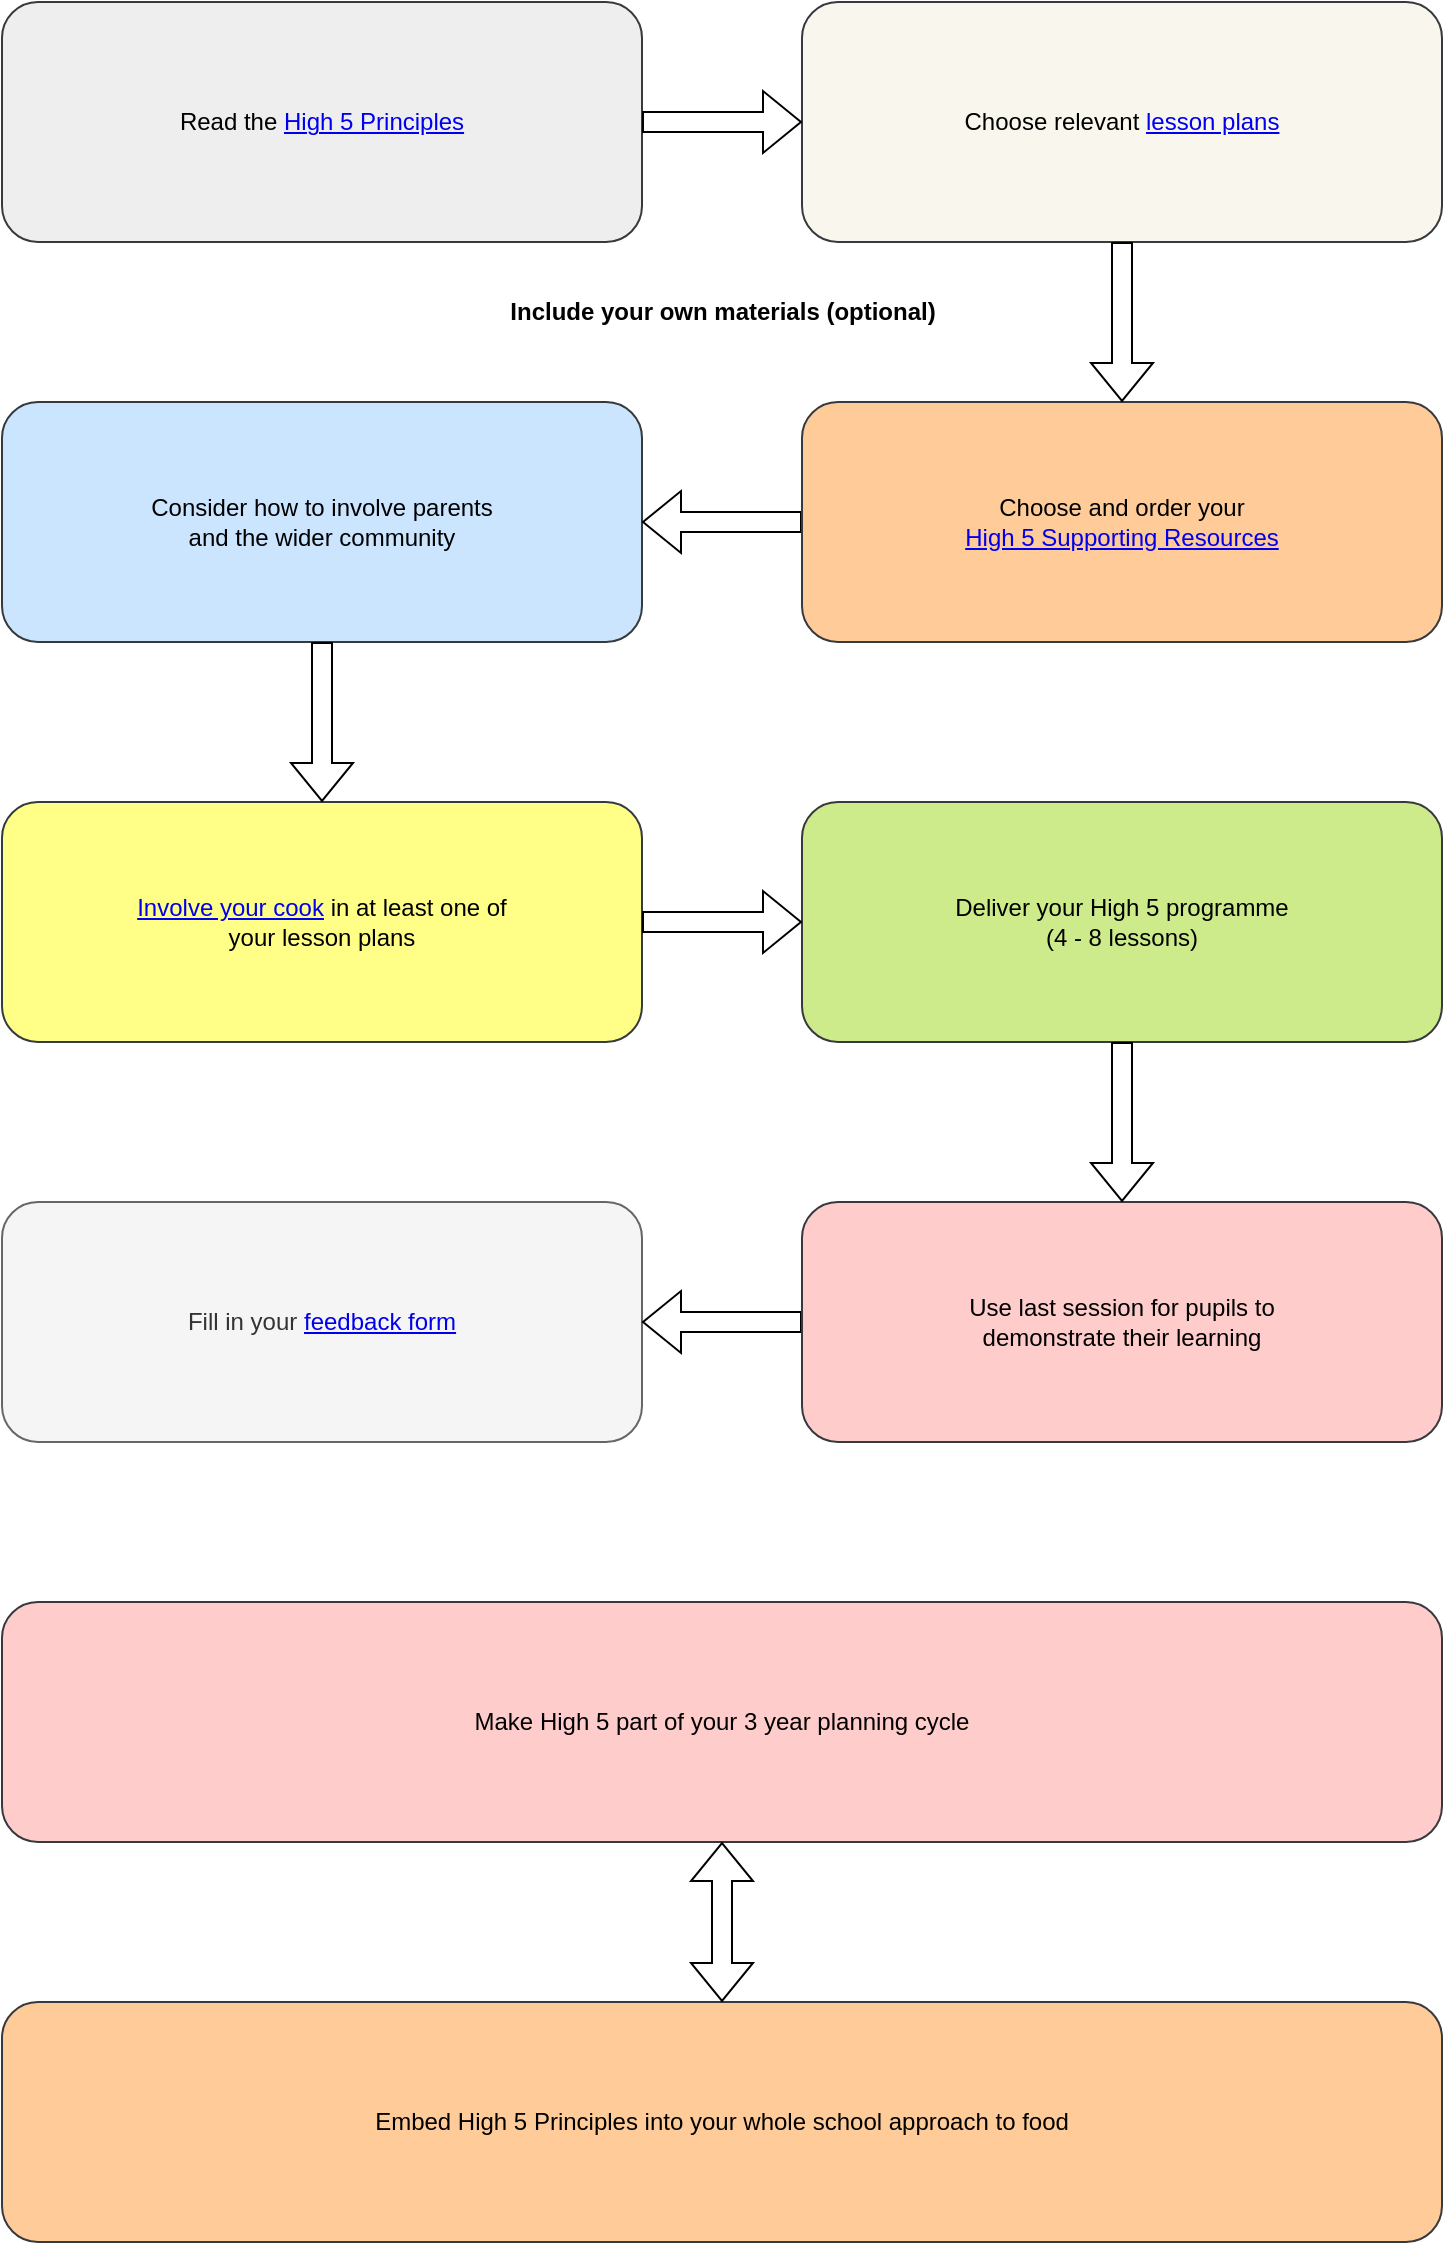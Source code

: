 <mxfile version="20.8.13" type="github">
  <diagram name="Page-1" id="18qpsOpHfNlkTKjGcvZA">
    <mxGraphModel dx="1220" dy="751" grid="1" gridSize="10" guides="1" tooltips="1" connect="1" arrows="1" fold="1" page="1" pageScale="1" pageWidth="827" pageHeight="1169" math="0" shadow="0">
      <root>
        <mxCell id="0" />
        <mxCell id="1" parent="0" />
        <mxCell id="LWbAsCwoJhyLVax1-sXV-1" value="Read the &lt;a href=&quot;https://www.highfive.scot.nhs.uk/toolkit/highfive-principles/&quot;&gt;High 5 Principles&lt;/a&gt;" style="rounded=1;whiteSpace=wrap;html=1;fillColor=#eeeeee;strokeColor=#36393d;" vertex="1" parent="1">
          <mxGeometry x="54" y="40" width="320" height="120" as="geometry" />
        </mxCell>
        <mxCell id="LWbAsCwoJhyLVax1-sXV-2" value="Choose relevant &lt;a href=&quot;https://www.highfive.scot.nhs.uk/toolkit/lesson-plans/&quot;&gt;lesson plans&lt;/a&gt;" style="rounded=1;whiteSpace=wrap;html=1;fillColor=#f9f7ed;strokeColor=#36393d;" vertex="1" parent="1">
          <mxGeometry x="454" y="40" width="320" height="120" as="geometry" />
        </mxCell>
        <mxCell id="LWbAsCwoJhyLVax1-sXV-13" value="" style="edgeStyle=orthogonalEdgeStyle;rounded=0;orthogonalLoop=1;jettySize=auto;html=1;shape=flexArrow;" edge="1" parent="1" source="LWbAsCwoJhyLVax1-sXV-1" target="LWbAsCwoJhyLVax1-sXV-2">
          <mxGeometry relative="1" as="geometry" />
        </mxCell>
        <mxCell id="LWbAsCwoJhyLVax1-sXV-3" value="Consider how to involve parents&lt;br&gt;and the wider community" style="rounded=1;whiteSpace=wrap;html=1;fillColor=#cce5ff;strokeColor=#36393d;" vertex="1" parent="1">
          <mxGeometry x="54" y="240" width="320" height="120" as="geometry" />
        </mxCell>
        <mxCell id="LWbAsCwoJhyLVax1-sXV-15" value="" style="edgeStyle=orthogonalEdgeStyle;rounded=0;orthogonalLoop=1;jettySize=auto;html=1;shape=flexArrow;" edge="1" parent="1" source="LWbAsCwoJhyLVax1-sXV-4" target="LWbAsCwoJhyLVax1-sXV-3">
          <mxGeometry relative="1" as="geometry" />
        </mxCell>
        <mxCell id="LWbAsCwoJhyLVax1-sXV-4" value="Choose and order your &lt;br&gt;&lt;a href=&quot;https://www.highfive.scot.nhs.uk/toolkit/running-a-highfive-programme/high-5-resources/&quot;&gt;High 5 Supporting Resources&lt;/a&gt;" style="rounded=1;whiteSpace=wrap;html=1;fillColor=#ffcc99;strokeColor=#36393d;" vertex="1" parent="1">
          <mxGeometry x="454" y="240" width="320" height="120" as="geometry" />
        </mxCell>
        <mxCell id="LWbAsCwoJhyLVax1-sXV-14" value="" style="edgeStyle=orthogonalEdgeStyle;rounded=0;orthogonalLoop=1;jettySize=auto;html=1;shape=flexArrow;" edge="1" parent="1" source="LWbAsCwoJhyLVax1-sXV-2" target="LWbAsCwoJhyLVax1-sXV-4">
          <mxGeometry relative="1" as="geometry" />
        </mxCell>
        <mxCell id="LWbAsCwoJhyLVax1-sXV-5" value="&lt;a href=&quot;https://www.highfive.scot.nhs.uk/toolkit/running-a-highfive-programme/involving-your-cook/&quot;&gt;Involve your cook&lt;/a&gt; in at least one of &lt;br&gt;your lesson plans" style="rounded=1;whiteSpace=wrap;html=1;fillColor=#ffff88;strokeColor=#36393d;" vertex="1" parent="1">
          <mxGeometry x="54" y="440" width="320" height="120" as="geometry" />
        </mxCell>
        <mxCell id="LWbAsCwoJhyLVax1-sXV-16" value="" style="edgeStyle=orthogonalEdgeStyle;rounded=0;orthogonalLoop=1;jettySize=auto;html=1;shape=flexArrow;" edge="1" parent="1" source="LWbAsCwoJhyLVax1-sXV-3" target="LWbAsCwoJhyLVax1-sXV-5">
          <mxGeometry relative="1" as="geometry" />
        </mxCell>
        <mxCell id="LWbAsCwoJhyLVax1-sXV-6" value="Deliver your High 5 programme&lt;br&gt;(4 - 8 lessons)" style="rounded=1;whiteSpace=wrap;html=1;fillColor=#cdeb8b;strokeColor=#36393d;" vertex="1" parent="1">
          <mxGeometry x="454" y="440" width="320" height="120" as="geometry" />
        </mxCell>
        <mxCell id="LWbAsCwoJhyLVax1-sXV-17" value="" style="edgeStyle=orthogonalEdgeStyle;rounded=0;orthogonalLoop=1;jettySize=auto;html=1;shape=flexArrow;" edge="1" parent="1" source="LWbAsCwoJhyLVax1-sXV-5" target="LWbAsCwoJhyLVax1-sXV-6">
          <mxGeometry relative="1" as="geometry" />
        </mxCell>
        <mxCell id="LWbAsCwoJhyLVax1-sXV-7" value="Fill in your &lt;a href=&quot;https://www.highfive.scot.nhs.uk/toolkit/running-a-highfive-programme/feedback-form/&quot;&gt;feedback form&lt;/a&gt;" style="rounded=1;whiteSpace=wrap;html=1;fillColor=#f5f5f5;fontColor=#333333;strokeColor=#666666;" vertex="1" parent="1">
          <mxGeometry x="54" y="640" width="320" height="120" as="geometry" />
        </mxCell>
        <mxCell id="LWbAsCwoJhyLVax1-sXV-19" value="" style="edgeStyle=orthogonalEdgeStyle;rounded=0;orthogonalLoop=1;jettySize=auto;html=1;shape=flexArrow;" edge="1" parent="1" source="LWbAsCwoJhyLVax1-sXV-8" target="LWbAsCwoJhyLVax1-sXV-7">
          <mxGeometry relative="1" as="geometry" />
        </mxCell>
        <mxCell id="LWbAsCwoJhyLVax1-sXV-8" value="Use last session for pupils to &lt;br&gt;demonstrate their learning" style="rounded=1;whiteSpace=wrap;html=1;fillColor=#ffcccc;strokeColor=#36393d;" vertex="1" parent="1">
          <mxGeometry x="454" y="640" width="320" height="120" as="geometry" />
        </mxCell>
        <mxCell id="LWbAsCwoJhyLVax1-sXV-18" value="" style="edgeStyle=orthogonalEdgeStyle;rounded=0;orthogonalLoop=1;jettySize=auto;html=1;shape=flexArrow;" edge="1" parent="1" source="LWbAsCwoJhyLVax1-sXV-6" target="LWbAsCwoJhyLVax1-sXV-8">
          <mxGeometry relative="1" as="geometry" />
        </mxCell>
        <mxCell id="LWbAsCwoJhyLVax1-sXV-9" value="Make High 5 part of your 3 year planning cycle" style="rounded=1;whiteSpace=wrap;html=1;fillColor=#ffcccc;strokeColor=#36393d;" vertex="1" parent="1">
          <mxGeometry x="54" y="840" width="720" height="120" as="geometry" />
        </mxCell>
        <mxCell id="LWbAsCwoJhyLVax1-sXV-10" value="Embed High 5 Principles into your whole school approach to food" style="rounded=1;whiteSpace=wrap;html=1;fillColor=#ffcc99;strokeColor=#36393d;" vertex="1" parent="1">
          <mxGeometry x="54" y="1040" width="720" height="120" as="geometry" />
        </mxCell>
        <mxCell id="LWbAsCwoJhyLVax1-sXV-20" value="" style="edgeStyle=orthogonalEdgeStyle;rounded=0;orthogonalLoop=1;jettySize=auto;html=1;startArrow=classic;startFill=1;shape=flexArrow;" edge="1" parent="1" source="LWbAsCwoJhyLVax1-sXV-9" target="LWbAsCwoJhyLVax1-sXV-10">
          <mxGeometry relative="1" as="geometry" />
        </mxCell>
        <mxCell id="LWbAsCwoJhyLVax1-sXV-12" value="&lt;b&gt;Include your own materials (optional)&lt;/b&gt;" style="text;html=1;align=center;verticalAlign=middle;resizable=0;points=[];autosize=1;strokeColor=none;fillColor=none;" vertex="1" parent="1">
          <mxGeometry x="294" y="180" width="240" height="30" as="geometry" />
        </mxCell>
      </root>
    </mxGraphModel>
  </diagram>
</mxfile>
